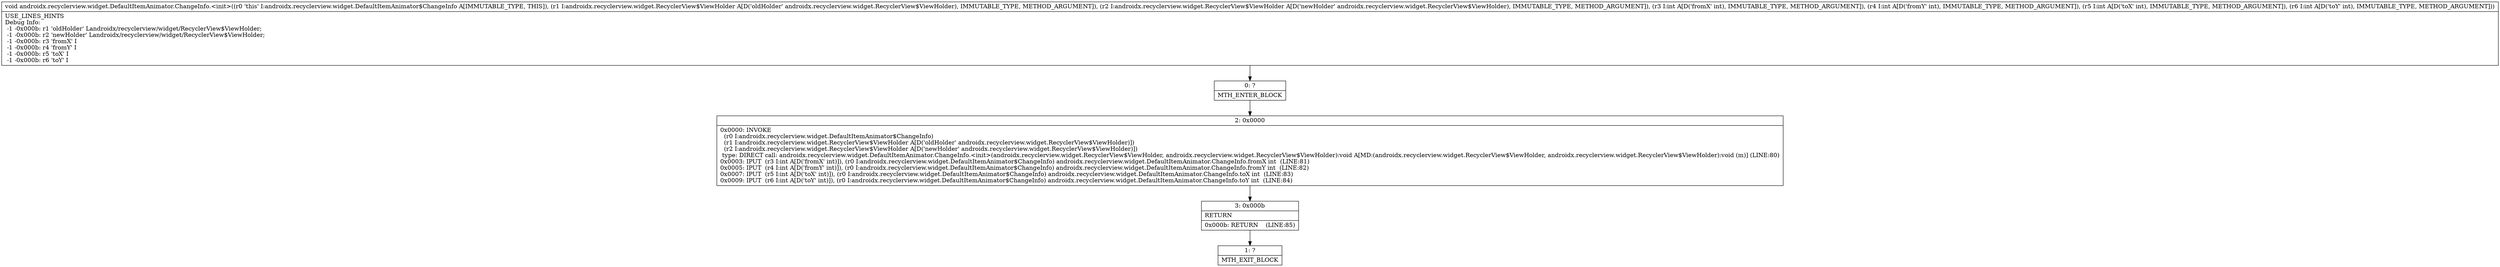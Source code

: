 digraph "CFG forandroidx.recyclerview.widget.DefaultItemAnimator.ChangeInfo.\<init\>(Landroidx\/recyclerview\/widget\/RecyclerView$ViewHolder;Landroidx\/recyclerview\/widget\/RecyclerView$ViewHolder;IIII)V" {
Node_0 [shape=record,label="{0\:\ ?|MTH_ENTER_BLOCK\l}"];
Node_2 [shape=record,label="{2\:\ 0x0000|0x0000: INVOKE  \l  (r0 I:androidx.recyclerview.widget.DefaultItemAnimator$ChangeInfo)\l  (r1 I:androidx.recyclerview.widget.RecyclerView$ViewHolder A[D('oldHolder' androidx.recyclerview.widget.RecyclerView$ViewHolder)])\l  (r2 I:androidx.recyclerview.widget.RecyclerView$ViewHolder A[D('newHolder' androidx.recyclerview.widget.RecyclerView$ViewHolder)])\l type: DIRECT call: androidx.recyclerview.widget.DefaultItemAnimator.ChangeInfo.\<init\>(androidx.recyclerview.widget.RecyclerView$ViewHolder, androidx.recyclerview.widget.RecyclerView$ViewHolder):void A[MD:(androidx.recyclerview.widget.RecyclerView$ViewHolder, androidx.recyclerview.widget.RecyclerView$ViewHolder):void (m)] (LINE:80)\l0x0003: IPUT  (r3 I:int A[D('fromX' int)]), (r0 I:androidx.recyclerview.widget.DefaultItemAnimator$ChangeInfo) androidx.recyclerview.widget.DefaultItemAnimator.ChangeInfo.fromX int  (LINE:81)\l0x0005: IPUT  (r4 I:int A[D('fromY' int)]), (r0 I:androidx.recyclerview.widget.DefaultItemAnimator$ChangeInfo) androidx.recyclerview.widget.DefaultItemAnimator.ChangeInfo.fromY int  (LINE:82)\l0x0007: IPUT  (r5 I:int A[D('toX' int)]), (r0 I:androidx.recyclerview.widget.DefaultItemAnimator$ChangeInfo) androidx.recyclerview.widget.DefaultItemAnimator.ChangeInfo.toX int  (LINE:83)\l0x0009: IPUT  (r6 I:int A[D('toY' int)]), (r0 I:androidx.recyclerview.widget.DefaultItemAnimator$ChangeInfo) androidx.recyclerview.widget.DefaultItemAnimator.ChangeInfo.toY int  (LINE:84)\l}"];
Node_3 [shape=record,label="{3\:\ 0x000b|RETURN\l|0x000b: RETURN    (LINE:85)\l}"];
Node_1 [shape=record,label="{1\:\ ?|MTH_EXIT_BLOCK\l}"];
MethodNode[shape=record,label="{void androidx.recyclerview.widget.DefaultItemAnimator.ChangeInfo.\<init\>((r0 'this' I:androidx.recyclerview.widget.DefaultItemAnimator$ChangeInfo A[IMMUTABLE_TYPE, THIS]), (r1 I:androidx.recyclerview.widget.RecyclerView$ViewHolder A[D('oldHolder' androidx.recyclerview.widget.RecyclerView$ViewHolder), IMMUTABLE_TYPE, METHOD_ARGUMENT]), (r2 I:androidx.recyclerview.widget.RecyclerView$ViewHolder A[D('newHolder' androidx.recyclerview.widget.RecyclerView$ViewHolder), IMMUTABLE_TYPE, METHOD_ARGUMENT]), (r3 I:int A[D('fromX' int), IMMUTABLE_TYPE, METHOD_ARGUMENT]), (r4 I:int A[D('fromY' int), IMMUTABLE_TYPE, METHOD_ARGUMENT]), (r5 I:int A[D('toX' int), IMMUTABLE_TYPE, METHOD_ARGUMENT]), (r6 I:int A[D('toY' int), IMMUTABLE_TYPE, METHOD_ARGUMENT]))  | USE_LINES_HINTS\lDebug Info:\l  \-1 \-0x000b: r1 'oldHolder' Landroidx\/recyclerview\/widget\/RecyclerView$ViewHolder;\l  \-1 \-0x000b: r2 'newHolder' Landroidx\/recyclerview\/widget\/RecyclerView$ViewHolder;\l  \-1 \-0x000b: r3 'fromX' I\l  \-1 \-0x000b: r4 'fromY' I\l  \-1 \-0x000b: r5 'toX' I\l  \-1 \-0x000b: r6 'toY' I\l}"];
MethodNode -> Node_0;Node_0 -> Node_2;
Node_2 -> Node_3;
Node_3 -> Node_1;
}


